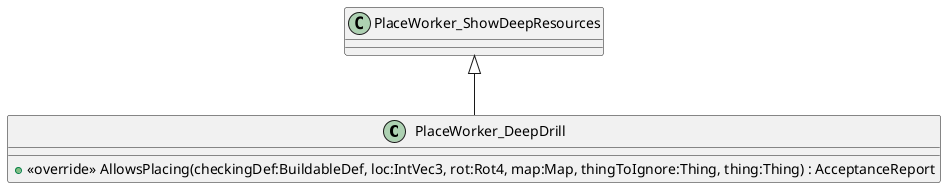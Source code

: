 @startuml
class PlaceWorker_DeepDrill {
    + <<override>> AllowsPlacing(checkingDef:BuildableDef, loc:IntVec3, rot:Rot4, map:Map, thingToIgnore:Thing, thing:Thing) : AcceptanceReport
}
PlaceWorker_ShowDeepResources <|-- PlaceWorker_DeepDrill
@enduml
